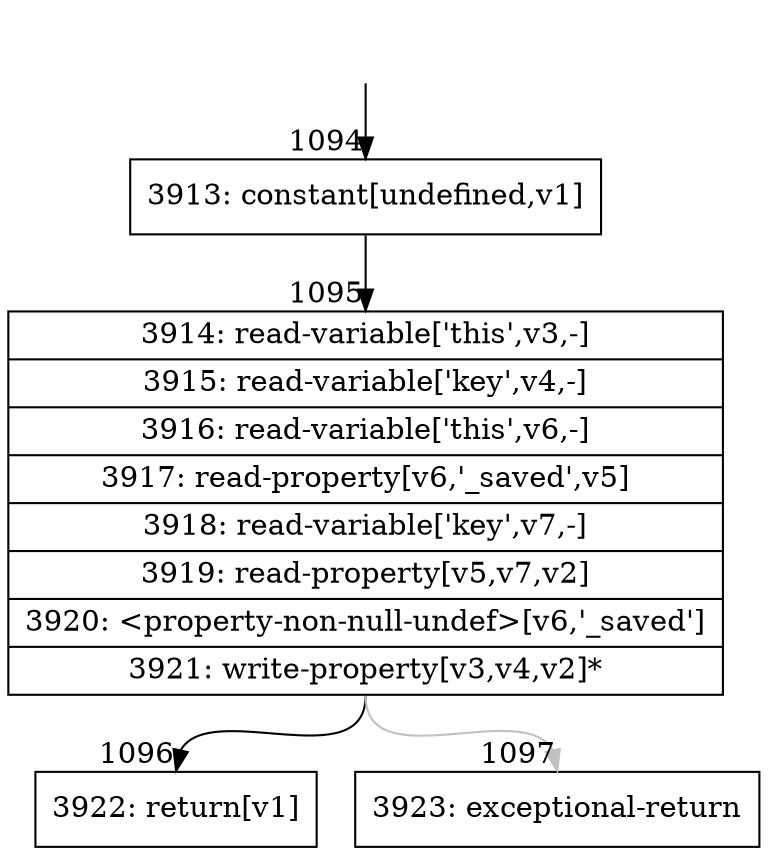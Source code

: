 digraph {
rankdir="TD"
BB_entry115[shape=none,label=""];
BB_entry115 -> BB1094 [tailport=s, headport=n, headlabel="    1094"]
BB1094 [shape=record label="{3913: constant[undefined,v1]}" ] 
BB1094 -> BB1095 [tailport=s, headport=n, headlabel="      1095"]
BB1095 [shape=record label="{3914: read-variable['this',v3,-]|3915: read-variable['key',v4,-]|3916: read-variable['this',v6,-]|3917: read-property[v6,'_saved',v5]|3918: read-variable['key',v7,-]|3919: read-property[v5,v7,v2]|3920: \<property-non-null-undef\>[v6,'_saved']|3921: write-property[v3,v4,v2]*}" ] 
BB1095 -> BB1096 [tailport=s, headport=n, headlabel="      1096"]
BB1095 -> BB1097 [tailport=s, headport=n, color=gray, headlabel="      1097"]
BB1096 [shape=record label="{3922: return[v1]}" ] 
BB1097 [shape=record label="{3923: exceptional-return}" ] 
//#$~ 1106
}
